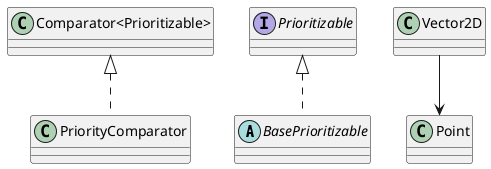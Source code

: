 @startuml Utils

abstract BasePrioritizable

interface Prioritizable


BasePrioritizable .u.|> Prioritizable

PriorityComparator .u.|> "Comparator<Prioritizable>"

Vector2D --> Point

@enduml
